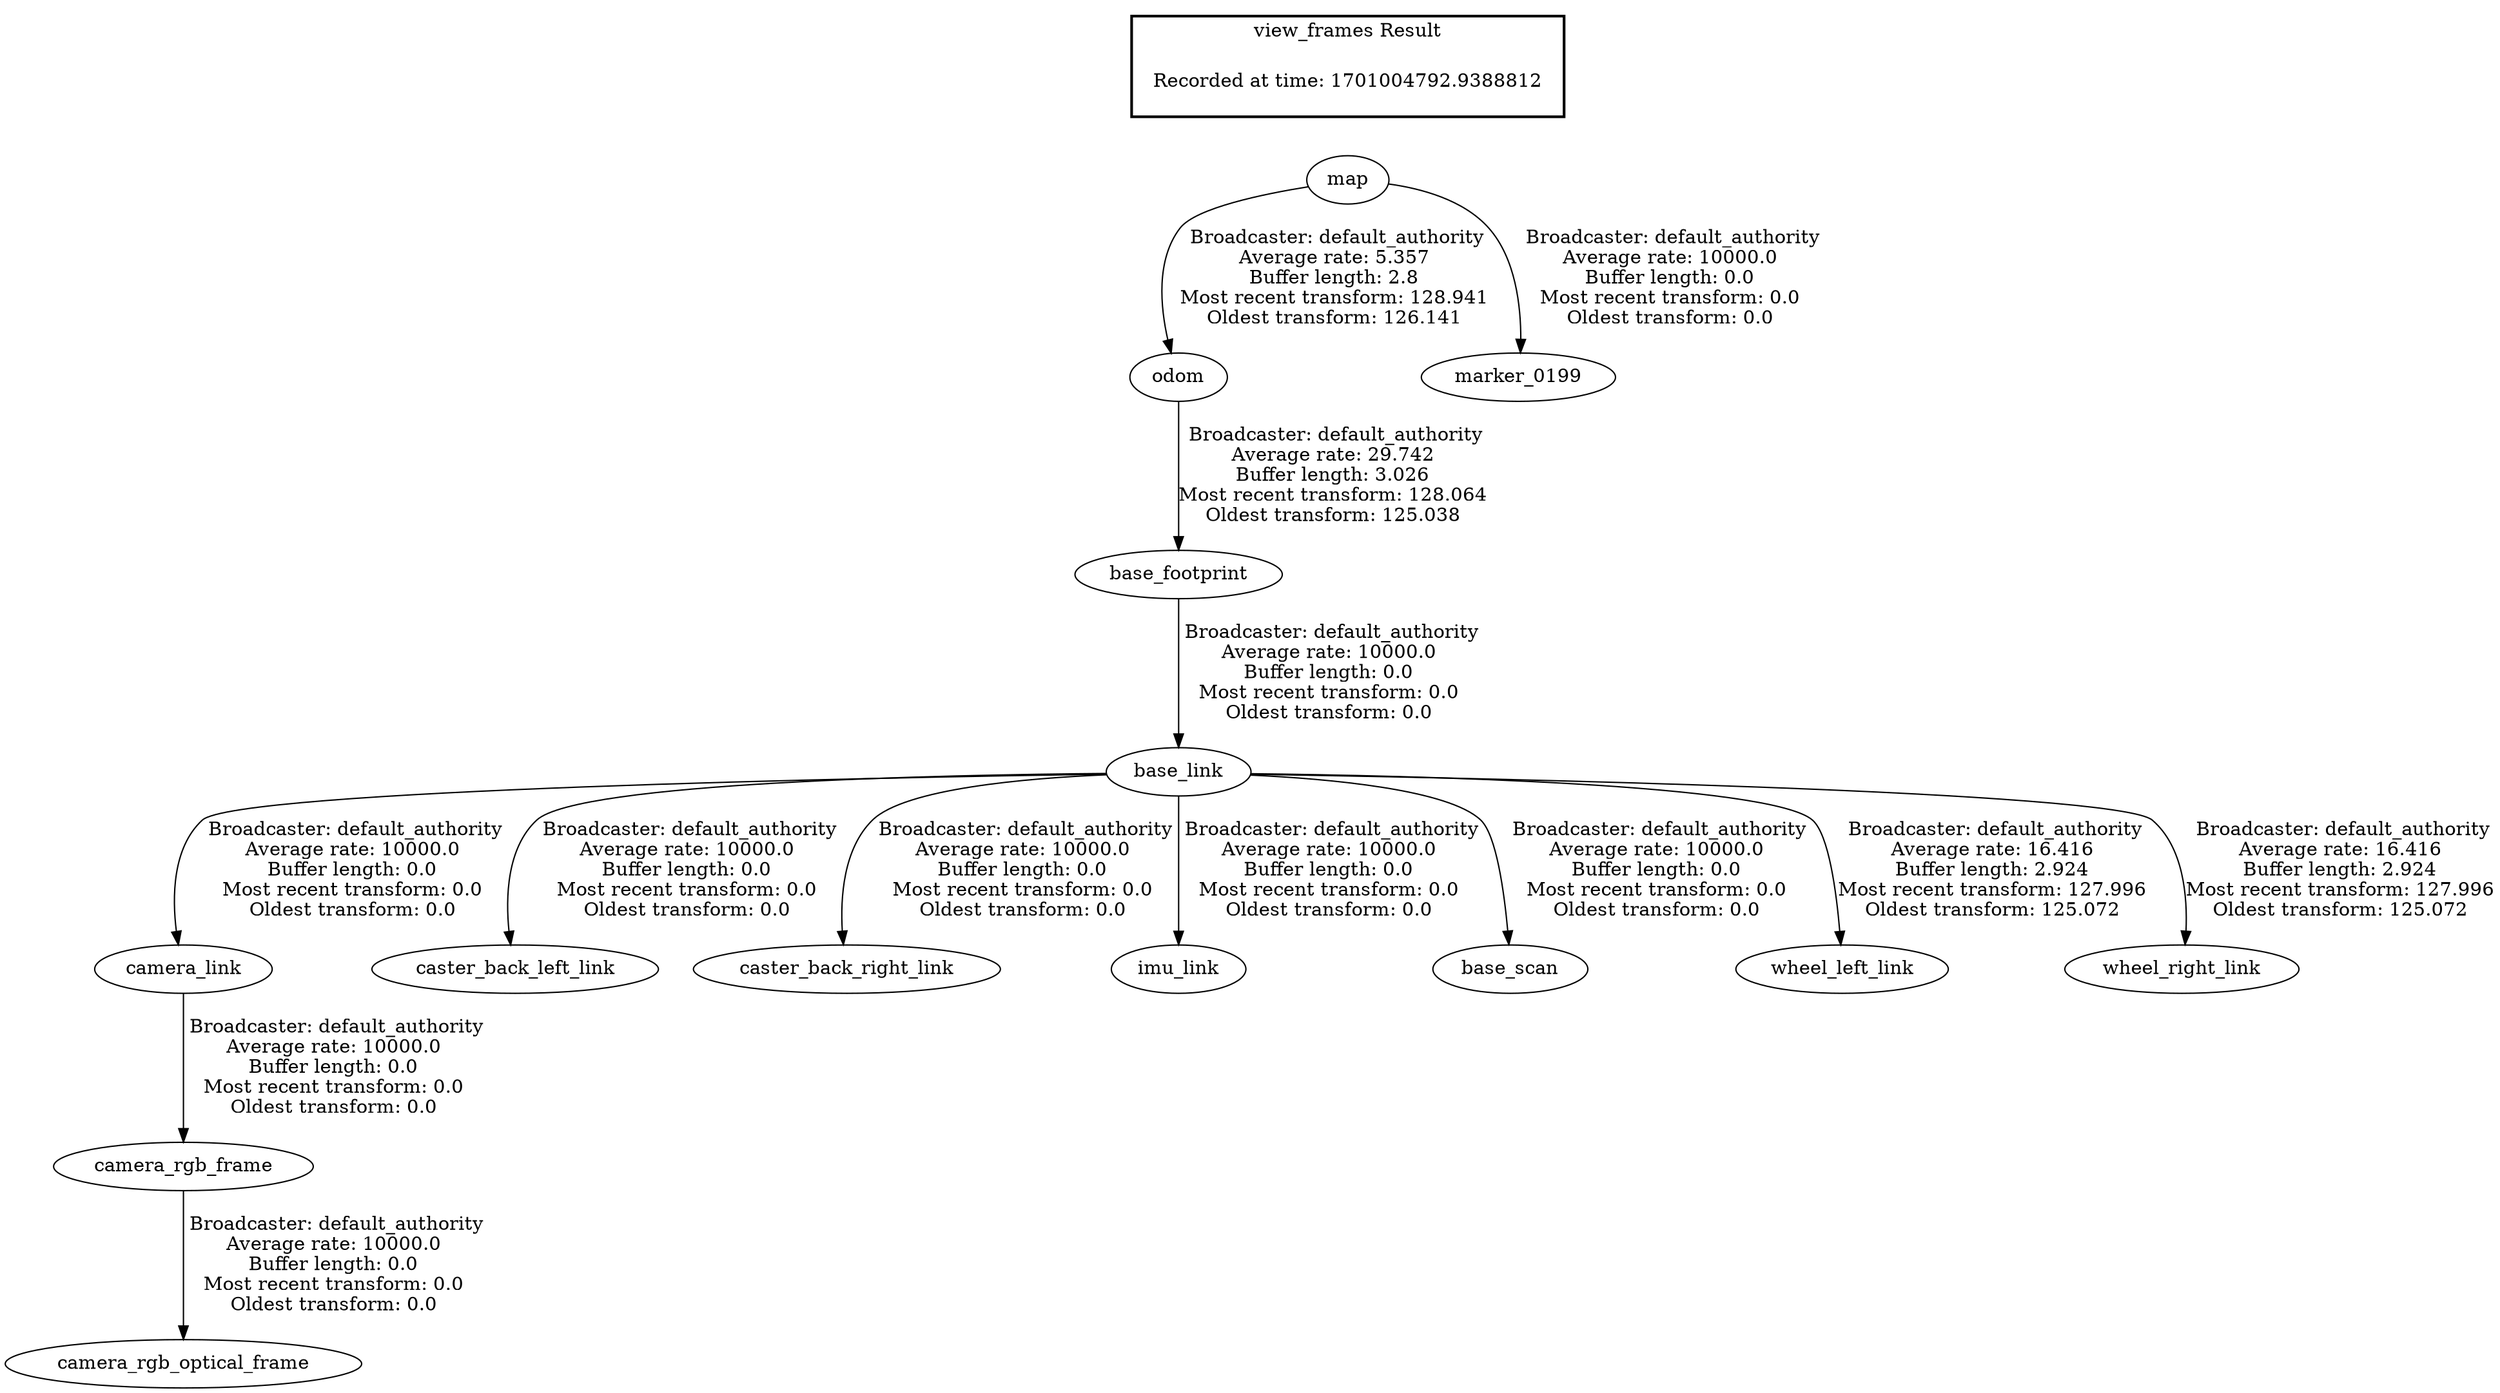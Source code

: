 digraph G {
"odom" -> "base_footprint"[label=" Broadcaster: default_authority\nAverage rate: 29.742\nBuffer length: 3.026\nMost recent transform: 128.064\nOldest transform: 125.038\n"];
"map" -> "odom"[label=" Broadcaster: default_authority\nAverage rate: 5.357\nBuffer length: 2.8\nMost recent transform: 128.941\nOldest transform: 126.141\n"];
"map" -> "marker_0199"[label=" Broadcaster: default_authority\nAverage rate: 10000.0\nBuffer length: 0.0\nMost recent transform: 0.0\nOldest transform: 0.0\n"];
"base_footprint" -> "base_link"[label=" Broadcaster: default_authority\nAverage rate: 10000.0\nBuffer length: 0.0\nMost recent transform: 0.0\nOldest transform: 0.0\n"];
"base_link" -> "camera_link"[label=" Broadcaster: default_authority\nAverage rate: 10000.0\nBuffer length: 0.0\nMost recent transform: 0.0\nOldest transform: 0.0\n"];
"camera_link" -> "camera_rgb_frame"[label=" Broadcaster: default_authority\nAverage rate: 10000.0\nBuffer length: 0.0\nMost recent transform: 0.0\nOldest transform: 0.0\n"];
"camera_rgb_frame" -> "camera_rgb_optical_frame"[label=" Broadcaster: default_authority\nAverage rate: 10000.0\nBuffer length: 0.0\nMost recent transform: 0.0\nOldest transform: 0.0\n"];
"base_link" -> "caster_back_left_link"[label=" Broadcaster: default_authority\nAverage rate: 10000.0\nBuffer length: 0.0\nMost recent transform: 0.0\nOldest transform: 0.0\n"];
"base_link" -> "caster_back_right_link"[label=" Broadcaster: default_authority\nAverage rate: 10000.0\nBuffer length: 0.0\nMost recent transform: 0.0\nOldest transform: 0.0\n"];
"base_link" -> "imu_link"[label=" Broadcaster: default_authority\nAverage rate: 10000.0\nBuffer length: 0.0\nMost recent transform: 0.0\nOldest transform: 0.0\n"];
"base_link" -> "base_scan"[label=" Broadcaster: default_authority\nAverage rate: 10000.0\nBuffer length: 0.0\nMost recent transform: 0.0\nOldest transform: 0.0\n"];
"base_link" -> "wheel_left_link"[label=" Broadcaster: default_authority\nAverage rate: 16.416\nBuffer length: 2.924\nMost recent transform: 127.996\nOldest transform: 125.072\n"];
"base_link" -> "wheel_right_link"[label=" Broadcaster: default_authority\nAverage rate: 16.416\nBuffer length: 2.924\nMost recent transform: 127.996\nOldest transform: 125.072\n"];
edge [style=invis];
 subgraph cluster_legend { style=bold; color=black; label ="view_frames Result";
"Recorded at time: 1701004792.9388812"[ shape=plaintext ] ;
}->"map";
}